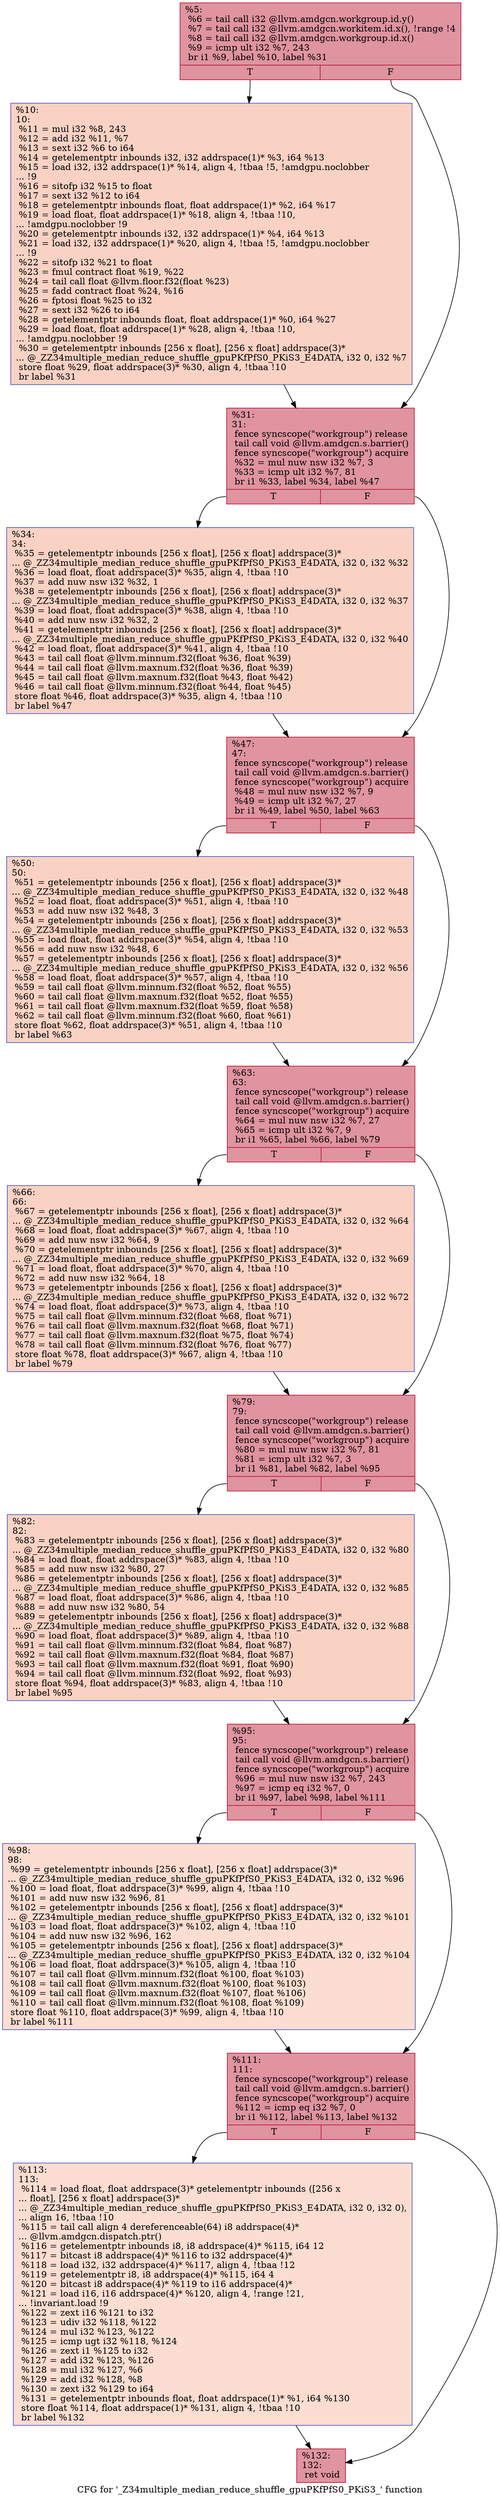 digraph "CFG for '_Z34multiple_median_reduce_shuffle_gpuPKfPfS0_PKiS3_' function" {
	label="CFG for '_Z34multiple_median_reduce_shuffle_gpuPKfPfS0_PKiS3_' function";

	Node0x6132540 [shape=record,color="#b70d28ff", style=filled, fillcolor="#b70d2870",label="{%5:\l  %6 = tail call i32 @llvm.amdgcn.workgroup.id.y()\l  %7 = tail call i32 @llvm.amdgcn.workitem.id.x(), !range !4\l  %8 = tail call i32 @llvm.amdgcn.workgroup.id.x()\l  %9 = icmp ult i32 %7, 243\l  br i1 %9, label %10, label %31\l|{<s0>T|<s1>F}}"];
	Node0x6132540:s0 -> Node0x6131c40;
	Node0x6132540:s1 -> Node0x6133e00;
	Node0x6131c40 [shape=record,color="#3d50c3ff", style=filled, fillcolor="#f4987a70",label="{%10:\l10:                                               \l  %11 = mul i32 %8, 243\l  %12 = add i32 %11, %7\l  %13 = sext i32 %6 to i64\l  %14 = getelementptr inbounds i32, i32 addrspace(1)* %3, i64 %13\l  %15 = load i32, i32 addrspace(1)* %14, align 4, !tbaa !5, !amdgpu.noclobber\l... !9\l  %16 = sitofp i32 %15 to float\l  %17 = sext i32 %12 to i64\l  %18 = getelementptr inbounds float, float addrspace(1)* %2, i64 %17\l  %19 = load float, float addrspace(1)* %18, align 4, !tbaa !10,\l... !amdgpu.noclobber !9\l  %20 = getelementptr inbounds i32, i32 addrspace(1)* %4, i64 %13\l  %21 = load i32, i32 addrspace(1)* %20, align 4, !tbaa !5, !amdgpu.noclobber\l... !9\l  %22 = sitofp i32 %21 to float\l  %23 = fmul contract float %19, %22\l  %24 = tail call float @llvm.floor.f32(float %23)\l  %25 = fadd contract float %24, %16\l  %26 = fptosi float %25 to i32\l  %27 = sext i32 %26 to i64\l  %28 = getelementptr inbounds float, float addrspace(1)* %0, i64 %27\l  %29 = load float, float addrspace(1)* %28, align 4, !tbaa !10,\l... !amdgpu.noclobber !9\l  %30 = getelementptr inbounds [256 x float], [256 x float] addrspace(3)*\l... @_ZZ34multiple_median_reduce_shuffle_gpuPKfPfS0_PKiS3_E4DATA, i32 0, i32 %7\l  store float %29, float addrspace(3)* %30, align 4, !tbaa !10\l  br label %31\l}"];
	Node0x6131c40 -> Node0x6133e00;
	Node0x6133e00 [shape=record,color="#b70d28ff", style=filled, fillcolor="#b70d2870",label="{%31:\l31:                                               \l  fence syncscope(\"workgroup\") release\l  tail call void @llvm.amdgcn.s.barrier()\l  fence syncscope(\"workgroup\") acquire\l  %32 = mul nuw nsw i32 %7, 3\l  %33 = icmp ult i32 %7, 81\l  br i1 %33, label %34, label %47\l|{<s0>T|<s1>F}}"];
	Node0x6133e00:s0 -> Node0x6134630;
	Node0x6133e00:s1 -> Node0x6136a60;
	Node0x6134630 [shape=record,color="#3d50c3ff", style=filled, fillcolor="#f4987a70",label="{%34:\l34:                                               \l  %35 = getelementptr inbounds [256 x float], [256 x float] addrspace(3)*\l... @_ZZ34multiple_median_reduce_shuffle_gpuPKfPfS0_PKiS3_E4DATA, i32 0, i32 %32\l  %36 = load float, float addrspace(3)* %35, align 4, !tbaa !10\l  %37 = add nuw nsw i32 %32, 1\l  %38 = getelementptr inbounds [256 x float], [256 x float] addrspace(3)*\l... @_ZZ34multiple_median_reduce_shuffle_gpuPKfPfS0_PKiS3_E4DATA, i32 0, i32 %37\l  %39 = load float, float addrspace(3)* %38, align 4, !tbaa !10\l  %40 = add nuw nsw i32 %32, 2\l  %41 = getelementptr inbounds [256 x float], [256 x float] addrspace(3)*\l... @_ZZ34multiple_median_reduce_shuffle_gpuPKfPfS0_PKiS3_E4DATA, i32 0, i32 %40\l  %42 = load float, float addrspace(3)* %41, align 4, !tbaa !10\l  %43 = tail call float @llvm.minnum.f32(float %36, float %39)\l  %44 = tail call float @llvm.maxnum.f32(float %36, float %39)\l  %45 = tail call float @llvm.maxnum.f32(float %43, float %42)\l  %46 = tail call float @llvm.minnum.f32(float %44, float %45)\l  store float %46, float addrspace(3)* %35, align 4, !tbaa !10\l  br label %47\l}"];
	Node0x6134630 -> Node0x6136a60;
	Node0x6136a60 [shape=record,color="#b70d28ff", style=filled, fillcolor="#b70d2870",label="{%47:\l47:                                               \l  fence syncscope(\"workgroup\") release\l  tail call void @llvm.amdgcn.s.barrier()\l  fence syncscope(\"workgroup\") acquire\l  %48 = mul nuw nsw i32 %7, 9\l  %49 = icmp ult i32 %7, 27\l  br i1 %49, label %50, label %63\l|{<s0>T|<s1>F}}"];
	Node0x6136a60:s0 -> Node0x6137b40;
	Node0x6136a60:s1 -> Node0x6137b90;
	Node0x6137b40 [shape=record,color="#3d50c3ff", style=filled, fillcolor="#f4987a70",label="{%50:\l50:                                               \l  %51 = getelementptr inbounds [256 x float], [256 x float] addrspace(3)*\l... @_ZZ34multiple_median_reduce_shuffle_gpuPKfPfS0_PKiS3_E4DATA, i32 0, i32 %48\l  %52 = load float, float addrspace(3)* %51, align 4, !tbaa !10\l  %53 = add nuw nsw i32 %48, 3\l  %54 = getelementptr inbounds [256 x float], [256 x float] addrspace(3)*\l... @_ZZ34multiple_median_reduce_shuffle_gpuPKfPfS0_PKiS3_E4DATA, i32 0, i32 %53\l  %55 = load float, float addrspace(3)* %54, align 4, !tbaa !10\l  %56 = add nuw nsw i32 %48, 6\l  %57 = getelementptr inbounds [256 x float], [256 x float] addrspace(3)*\l... @_ZZ34multiple_median_reduce_shuffle_gpuPKfPfS0_PKiS3_E4DATA, i32 0, i32 %56\l  %58 = load float, float addrspace(3)* %57, align 4, !tbaa !10\l  %59 = tail call float @llvm.minnum.f32(float %52, float %55)\l  %60 = tail call float @llvm.maxnum.f32(float %52, float %55)\l  %61 = tail call float @llvm.maxnum.f32(float %59, float %58)\l  %62 = tail call float @llvm.minnum.f32(float %60, float %61)\l  store float %62, float addrspace(3)* %51, align 4, !tbaa !10\l  br label %63\l}"];
	Node0x6137b40 -> Node0x6137b90;
	Node0x6137b90 [shape=record,color="#b70d28ff", style=filled, fillcolor="#b70d2870",label="{%63:\l63:                                               \l  fence syncscope(\"workgroup\") release\l  tail call void @llvm.amdgcn.s.barrier()\l  fence syncscope(\"workgroup\") acquire\l  %64 = mul nuw nsw i32 %7, 27\l  %65 = icmp ult i32 %7, 9\l  br i1 %65, label %66, label %79\l|{<s0>T|<s1>F}}"];
	Node0x6137b90:s0 -> Node0x61368e0;
	Node0x6137b90:s1 -> Node0x6136930;
	Node0x61368e0 [shape=record,color="#3d50c3ff", style=filled, fillcolor="#f4987a70",label="{%66:\l66:                                               \l  %67 = getelementptr inbounds [256 x float], [256 x float] addrspace(3)*\l... @_ZZ34multiple_median_reduce_shuffle_gpuPKfPfS0_PKiS3_E4DATA, i32 0, i32 %64\l  %68 = load float, float addrspace(3)* %67, align 4, !tbaa !10\l  %69 = add nuw nsw i32 %64, 9\l  %70 = getelementptr inbounds [256 x float], [256 x float] addrspace(3)*\l... @_ZZ34multiple_median_reduce_shuffle_gpuPKfPfS0_PKiS3_E4DATA, i32 0, i32 %69\l  %71 = load float, float addrspace(3)* %70, align 4, !tbaa !10\l  %72 = add nuw nsw i32 %64, 18\l  %73 = getelementptr inbounds [256 x float], [256 x float] addrspace(3)*\l... @_ZZ34multiple_median_reduce_shuffle_gpuPKfPfS0_PKiS3_E4DATA, i32 0, i32 %72\l  %74 = load float, float addrspace(3)* %73, align 4, !tbaa !10\l  %75 = tail call float @llvm.minnum.f32(float %68, float %71)\l  %76 = tail call float @llvm.maxnum.f32(float %68, float %71)\l  %77 = tail call float @llvm.maxnum.f32(float %75, float %74)\l  %78 = tail call float @llvm.minnum.f32(float %76, float %77)\l  store float %78, float addrspace(3)* %67, align 4, !tbaa !10\l  br label %79\l}"];
	Node0x61368e0 -> Node0x6136930;
	Node0x6136930 [shape=record,color="#b70d28ff", style=filled, fillcolor="#b70d2870",label="{%79:\l79:                                               \l  fence syncscope(\"workgroup\") release\l  tail call void @llvm.amdgcn.s.barrier()\l  fence syncscope(\"workgroup\") acquire\l  %80 = mul nuw nsw i32 %7, 81\l  %81 = icmp ult i32 %7, 3\l  br i1 %81, label %82, label %95\l|{<s0>T|<s1>F}}"];
	Node0x6136930:s0 -> Node0x6139a10;
	Node0x6136930:s1 -> Node0x6139a60;
	Node0x6139a10 [shape=record,color="#3d50c3ff", style=filled, fillcolor="#f4987a70",label="{%82:\l82:                                               \l  %83 = getelementptr inbounds [256 x float], [256 x float] addrspace(3)*\l... @_ZZ34multiple_median_reduce_shuffle_gpuPKfPfS0_PKiS3_E4DATA, i32 0, i32 %80\l  %84 = load float, float addrspace(3)* %83, align 4, !tbaa !10\l  %85 = add nuw nsw i32 %80, 27\l  %86 = getelementptr inbounds [256 x float], [256 x float] addrspace(3)*\l... @_ZZ34multiple_median_reduce_shuffle_gpuPKfPfS0_PKiS3_E4DATA, i32 0, i32 %85\l  %87 = load float, float addrspace(3)* %86, align 4, !tbaa !10\l  %88 = add nuw nsw i32 %80, 54\l  %89 = getelementptr inbounds [256 x float], [256 x float] addrspace(3)*\l... @_ZZ34multiple_median_reduce_shuffle_gpuPKfPfS0_PKiS3_E4DATA, i32 0, i32 %88\l  %90 = load float, float addrspace(3)* %89, align 4, !tbaa !10\l  %91 = tail call float @llvm.minnum.f32(float %84, float %87)\l  %92 = tail call float @llvm.maxnum.f32(float %84, float %87)\l  %93 = tail call float @llvm.maxnum.f32(float %91, float %90)\l  %94 = tail call float @llvm.minnum.f32(float %92, float %93)\l  store float %94, float addrspace(3)* %83, align 4, !tbaa !10\l  br label %95\l}"];
	Node0x6139a10 -> Node0x6139a60;
	Node0x6139a60 [shape=record,color="#b70d28ff", style=filled, fillcolor="#b70d2870",label="{%95:\l95:                                               \l  fence syncscope(\"workgroup\") release\l  tail call void @llvm.amdgcn.s.barrier()\l  fence syncscope(\"workgroup\") acquire\l  %96 = mul nuw nsw i32 %7, 243\l  %97 = icmp eq i32 %7, 0\l  br i1 %97, label %98, label %111\l|{<s0>T|<s1>F}}"];
	Node0x6139a60:s0 -> Node0x613a810;
	Node0x6139a60:s1 -> Node0x613a860;
	Node0x613a810 [shape=record,color="#3d50c3ff", style=filled, fillcolor="#f7b39670",label="{%98:\l98:                                               \l  %99 = getelementptr inbounds [256 x float], [256 x float] addrspace(3)*\l... @_ZZ34multiple_median_reduce_shuffle_gpuPKfPfS0_PKiS3_E4DATA, i32 0, i32 %96\l  %100 = load float, float addrspace(3)* %99, align 4, !tbaa !10\l  %101 = add nuw nsw i32 %96, 81\l  %102 = getelementptr inbounds [256 x float], [256 x float] addrspace(3)*\l... @_ZZ34multiple_median_reduce_shuffle_gpuPKfPfS0_PKiS3_E4DATA, i32 0, i32 %101\l  %103 = load float, float addrspace(3)* %102, align 4, !tbaa !10\l  %104 = add nuw nsw i32 %96, 162\l  %105 = getelementptr inbounds [256 x float], [256 x float] addrspace(3)*\l... @_ZZ34multiple_median_reduce_shuffle_gpuPKfPfS0_PKiS3_E4DATA, i32 0, i32 %104\l  %106 = load float, float addrspace(3)* %105, align 4, !tbaa !10\l  %107 = tail call float @llvm.minnum.f32(float %100, float %103)\l  %108 = tail call float @llvm.maxnum.f32(float %100, float %103)\l  %109 = tail call float @llvm.maxnum.f32(float %107, float %106)\l  %110 = tail call float @llvm.minnum.f32(float %108, float %109)\l  store float %110, float addrspace(3)* %99, align 4, !tbaa !10\l  br label %111\l}"];
	Node0x613a810 -> Node0x613a860;
	Node0x613a860 [shape=record,color="#b70d28ff", style=filled, fillcolor="#b70d2870",label="{%111:\l111:                                              \l  fence syncscope(\"workgroup\") release\l  tail call void @llvm.amdgcn.s.barrier()\l  fence syncscope(\"workgroup\") acquire\l  %112 = icmp eq i32 %7, 0\l  br i1 %112, label %113, label %132\l|{<s0>T|<s1>F}}"];
	Node0x613a860:s0 -> Node0x613b580;
	Node0x613a860:s1 -> Node0x613b5d0;
	Node0x613b580 [shape=record,color="#3d50c3ff", style=filled, fillcolor="#f7b39670",label="{%113:\l113:                                              \l  %114 = load float, float addrspace(3)* getelementptr inbounds ([256 x\l... float], [256 x float] addrspace(3)*\l... @_ZZ34multiple_median_reduce_shuffle_gpuPKfPfS0_PKiS3_E4DATA, i32 0, i32 0),\l... align 16, !tbaa !10\l  %115 = tail call align 4 dereferenceable(64) i8 addrspace(4)*\l... @llvm.amdgcn.dispatch.ptr()\l  %116 = getelementptr inbounds i8, i8 addrspace(4)* %115, i64 12\l  %117 = bitcast i8 addrspace(4)* %116 to i32 addrspace(4)*\l  %118 = load i32, i32 addrspace(4)* %117, align 4, !tbaa !12\l  %119 = getelementptr i8, i8 addrspace(4)* %115, i64 4\l  %120 = bitcast i8 addrspace(4)* %119 to i16 addrspace(4)*\l  %121 = load i16, i16 addrspace(4)* %120, align 4, !range !21,\l... !invariant.load !9\l  %122 = zext i16 %121 to i32\l  %123 = udiv i32 %118, %122\l  %124 = mul i32 %123, %122\l  %125 = icmp ugt i32 %118, %124\l  %126 = zext i1 %125 to i32\l  %127 = add i32 %123, %126\l  %128 = mul i32 %127, %6\l  %129 = add i32 %128, %8\l  %130 = zext i32 %129 to i64\l  %131 = getelementptr inbounds float, float addrspace(1)* %1, i64 %130\l  store float %114, float addrspace(1)* %131, align 4, !tbaa !10\l  br label %132\l}"];
	Node0x613b580 -> Node0x613b5d0;
	Node0x613b5d0 [shape=record,color="#b70d28ff", style=filled, fillcolor="#b70d2870",label="{%132:\l132:                                              \l  ret void\l}"];
}
